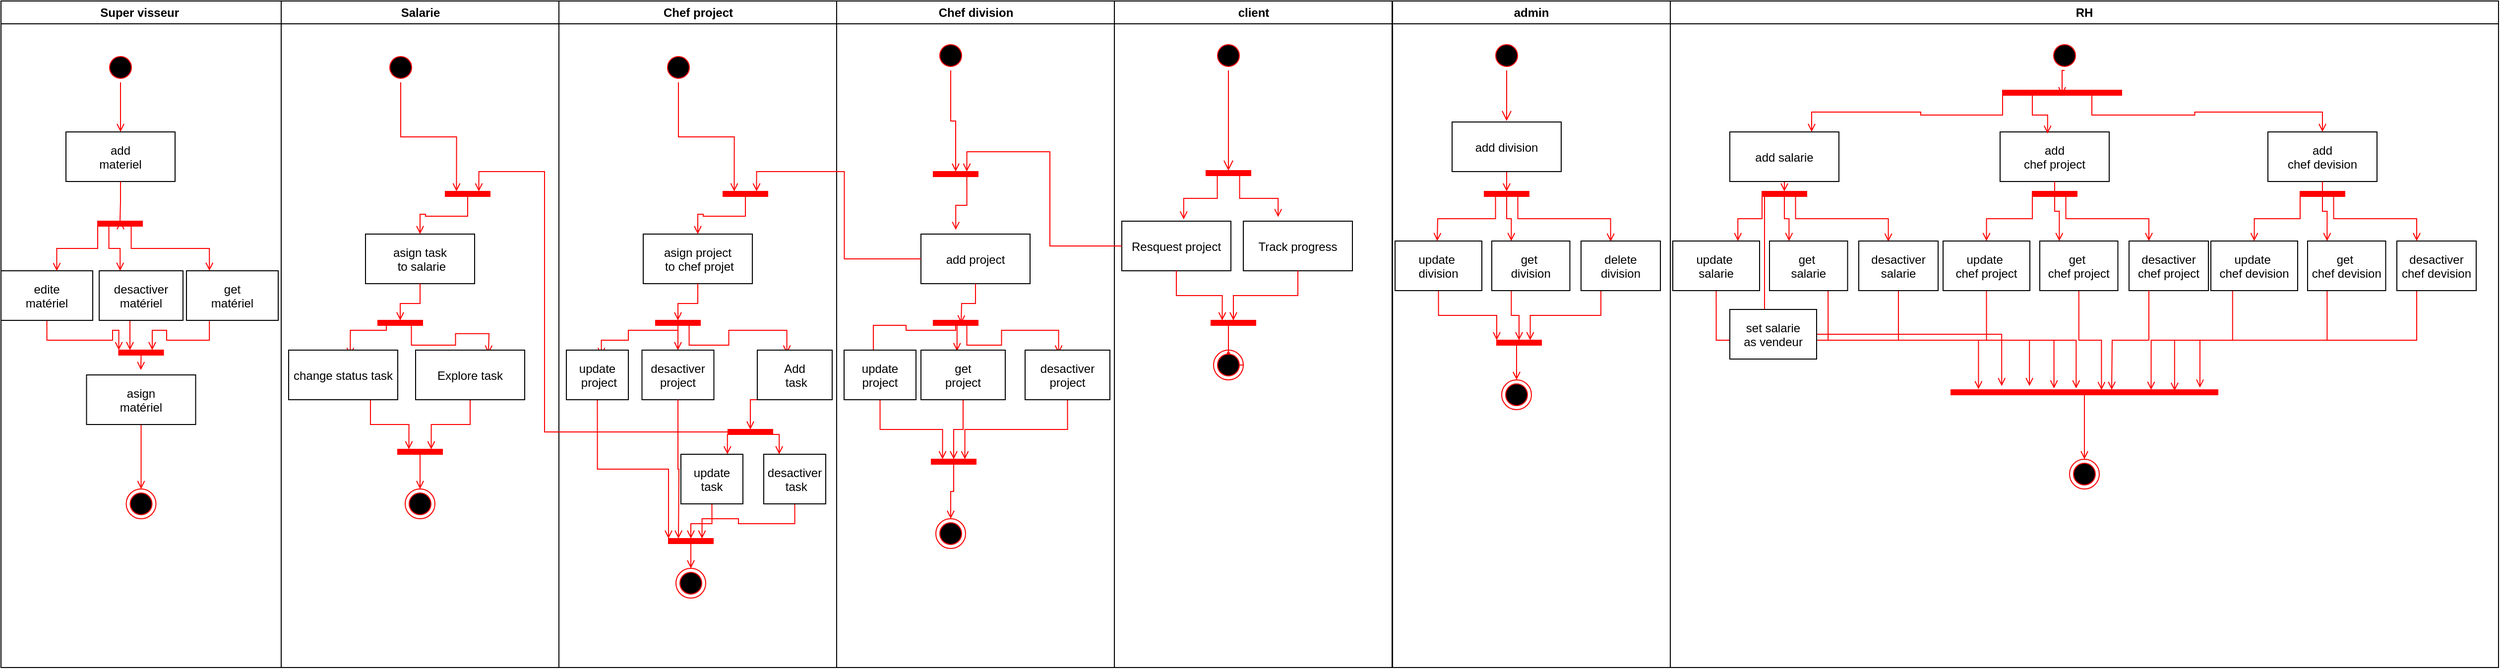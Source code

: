 <mxfile version="15.4.0" type="device"><diagram name="Page-1" id="e7e014a7-5840-1c2e-5031-d8a46d1fe8dd"><mxGraphModel dx="2193" dy="584" grid="1" gridSize="10" guides="1" tooltips="1" connect="1" arrows="1" fold="1" page="1" pageScale="1" pageWidth="1169" pageHeight="826" background="none" math="0" shadow="0"><root><mxCell id="0"/><mxCell id="1" parent="0"/><mxCell id="2" value="client" style="swimlane;whiteSpace=wrap;startSize=23;" parent="1" vertex="1"><mxGeometry x="164.5" y="128" width="280" height="672" as="geometry"/></mxCell><mxCell id="5" value="" style="ellipse;shape=startState;fillColor=#000000;strokeColor=#ff0000;" parent="2" vertex="1"><mxGeometry x="100" y="40" width="30" height="30" as="geometry"/></mxCell><mxCell id="6" value="" style="edgeStyle=elbowEdgeStyle;elbow=horizontal;verticalAlign=bottom;endArrow=open;endSize=8;strokeColor=#FF0000;endFill=1;rounded=0;entryX=0;entryY=0.5;entryDx=0;entryDy=0;" parent="2" source="5" target="mjlqWGEvRhtRMip-BNhV-41" edge="1"><mxGeometry x="100" y="40" as="geometry"><mxPoint x="115.5" y="110" as="targetPoint"/><Array as="points"><mxPoint x="115" y="112"/></Array></mxGeometry></mxCell><mxCell id="8" value="Resquest project" style="" parent="2" vertex="1"><mxGeometry x="7.5" y="222" width="110" height="50" as="geometry"/></mxCell><mxCell id="10" value="Track progress" style="" parent="2" vertex="1"><mxGeometry x="130" y="222" width="110" height="50" as="geometry"/></mxCell><mxCell id="mjlqWGEvRhtRMip-BNhV-44" style="edgeStyle=orthogonalEdgeStyle;rounded=0;orthogonalLoop=1;jettySize=auto;html=1;exitX=1;exitY=0.75;exitDx=0;exitDy=0;entryX=0.567;entryY=-0.036;entryDx=0;entryDy=0;entryPerimeter=0;strokeColor=#FF0000;endArrow=open;endFill=0;" parent="2" source="mjlqWGEvRhtRMip-BNhV-41" target="8" edge="1"><mxGeometry relative="1" as="geometry"/></mxCell><mxCell id="mjlqWGEvRhtRMip-BNhV-45" style="edgeStyle=orthogonalEdgeStyle;rounded=0;orthogonalLoop=1;jettySize=auto;html=1;exitX=1;exitY=0.25;exitDx=0;exitDy=0;entryX=0.319;entryY=-0.084;entryDx=0;entryDy=0;entryPerimeter=0;strokeColor=#FF0000;endArrow=open;endFill=0;" parent="2" source="mjlqWGEvRhtRMip-BNhV-41" target="10" edge="1"><mxGeometry relative="1" as="geometry"/></mxCell><mxCell id="mjlqWGEvRhtRMip-BNhV-41" value="" style="whiteSpace=wrap;strokeColor=#FF0000;fillColor=#FF0000;rotation=90;" parent="2" vertex="1"><mxGeometry x="112.5" y="151" width="5" height="45" as="geometry"/></mxCell><mxCell id="mjlqWGEvRhtRMip-BNhV-52" style="edgeStyle=orthogonalEdgeStyle;rounded=0;orthogonalLoop=1;jettySize=auto;html=1;exitX=1;exitY=0.5;exitDx=0;exitDy=0;entryX=0.5;entryY=0;entryDx=0;entryDy=0;strokeColor=#FF0000;endArrow=open;endFill=0;startArrow=none;" parent="2" source="mjlqWGEvRhtRMip-BNhV-54" edge="1"><mxGeometry relative="1" as="geometry"><mxPoint x="115" y="352" as="targetPoint"/></mxGeometry></mxCell><mxCell id="mjlqWGEvRhtRMip-BNhV-48" value="" style="whiteSpace=wrap;strokeColor=#FF0000;fillColor=#FF0000;rotation=90;" parent="2" vertex="1"><mxGeometry x="117.5" y="302" width="5" height="45" as="geometry"/></mxCell><mxCell id="mjlqWGEvRhtRMip-BNhV-46" style="edgeStyle=orthogonalEdgeStyle;rounded=0;orthogonalLoop=1;jettySize=auto;html=1;exitX=0.5;exitY=1;exitDx=0;exitDy=0;strokeColor=#FF0000;entryX=0;entryY=0.75;entryDx=0;entryDy=0;endArrow=open;endFill=0;" parent="2" source="8" target="mjlqWGEvRhtRMip-BNhV-48" edge="1"><mxGeometry relative="1" as="geometry"><mxPoint x="105.5" y="312" as="targetPoint"/></mxGeometry></mxCell><mxCell id="mjlqWGEvRhtRMip-BNhV-47" style="edgeStyle=orthogonalEdgeStyle;rounded=0;orthogonalLoop=1;jettySize=auto;html=1;exitX=0.5;exitY=1;exitDx=0;exitDy=0;strokeColor=#FF0000;entryX=0;entryY=0.5;entryDx=0;entryDy=0;endArrow=open;endFill=0;" parent="2" source="10" target="mjlqWGEvRhtRMip-BNhV-48" edge="1"><mxGeometry relative="1" as="geometry"><mxPoint x="125.5" y="312" as="targetPoint"/></mxGeometry></mxCell><mxCell id="mjlqWGEvRhtRMip-BNhV-54" value="" style="ellipse;shape=endState;fillColor=#000000;strokeColor=#ff0000" parent="2" vertex="1"><mxGeometry x="100" y="352" width="30" height="30" as="geometry"/></mxCell><mxCell id="mjlqWGEvRhtRMip-BNhV-191" value="" style="edgeStyle=orthogonalEdgeStyle;rounded=0;orthogonalLoop=1;jettySize=auto;html=1;exitX=1;exitY=0.5;exitDx=0;exitDy=0;entryX=0.5;entryY=0;entryDx=0;entryDy=0;strokeColor=#FF0000;endArrow=none;endFill=0;" parent="2" source="mjlqWGEvRhtRMip-BNhV-48" target="mjlqWGEvRhtRMip-BNhV-54" edge="1"><mxGeometry relative="1" as="geometry"><mxPoint x="284.5" y="455" as="sourcePoint"/><mxPoint x="279.5" y="480" as="targetPoint"/></mxGeometry></mxCell><mxCell id="mjlqWGEvRhtRMip-BNhV-56" value="Chef division" style="swimlane;whiteSpace=wrap;startSize=23;" parent="1" vertex="1"><mxGeometry x="-115.5" y="128" width="280" height="672" as="geometry"/></mxCell><mxCell id="mjlqWGEvRhtRMip-BNhV-99" style="edgeStyle=orthogonalEdgeStyle;rounded=0;orthogonalLoop=1;jettySize=auto;html=1;exitX=0.5;exitY=1;exitDx=0;exitDy=0;entryX=0;entryY=0.5;entryDx=0;entryDy=0;endArrow=open;endFill=0;strokeColor=#FF0000;" parent="mjlqWGEvRhtRMip-BNhV-56" source="mjlqWGEvRhtRMip-BNhV-57" target="mjlqWGEvRhtRMip-BNhV-65" edge="1"><mxGeometry relative="1" as="geometry"/></mxCell><mxCell id="mjlqWGEvRhtRMip-BNhV-57" value="" style="ellipse;shape=startState;fillColor=#000000;strokeColor=#ff0000;" parent="mjlqWGEvRhtRMip-BNhV-56" vertex="1"><mxGeometry x="100" y="40" width="30" height="30" as="geometry"/></mxCell><mxCell id="mjlqWGEvRhtRMip-BNhV-62" value="add project" style="" parent="mjlqWGEvRhtRMip-BNhV-56" vertex="1"><mxGeometry x="85" y="235" width="110" height="50" as="geometry"/></mxCell><mxCell id="mjlqWGEvRhtRMip-BNhV-64" style="edgeStyle=orthogonalEdgeStyle;rounded=0;orthogonalLoop=1;jettySize=auto;html=1;exitX=1;exitY=0.25;exitDx=0;exitDy=0;entryX=0.319;entryY=-0.084;entryDx=0;entryDy=0;entryPerimeter=0;strokeColor=#FF0000;endArrow=open;endFill=0;" parent="mjlqWGEvRhtRMip-BNhV-56" source="mjlqWGEvRhtRMip-BNhV-65" target="mjlqWGEvRhtRMip-BNhV-62" edge="1"><mxGeometry relative="1" as="geometry"/></mxCell><mxCell id="mjlqWGEvRhtRMip-BNhV-65" value="" style="whiteSpace=wrap;strokeColor=#FF0000;fillColor=#FF0000;rotation=90;" parent="mjlqWGEvRhtRMip-BNhV-56" vertex="1"><mxGeometry x="117.5" y="152" width="5" height="45" as="geometry"/></mxCell><mxCell id="mjlqWGEvRhtRMip-BNhV-66" style="edgeStyle=orthogonalEdgeStyle;rounded=0;orthogonalLoop=1;jettySize=auto;html=1;exitX=1;exitY=1;exitDx=0;exitDy=0;entryX=0.565;entryY=0.116;entryDx=0;entryDy=0;strokeColor=#FF0000;entryPerimeter=0;endArrow=open;endFill=0;" parent="mjlqWGEvRhtRMip-BNhV-56" source="mjlqWGEvRhtRMip-BNhV-67" target="mjlqWGEvRhtRMip-BNhV-77" edge="1"><mxGeometry relative="1" as="geometry"><mxPoint x="115" y="352" as="targetPoint"/><Array as="points"><mxPoint x="120" y="327"/><mxPoint x="120" y="332"/><mxPoint x="70" y="332"/><mxPoint x="70" y="327"/><mxPoint x="37" y="327"/></Array></mxGeometry></mxCell><mxCell id="mjlqWGEvRhtRMip-BNhV-82" style="edgeStyle=orthogonalEdgeStyle;rounded=0;orthogonalLoop=1;jettySize=auto;html=1;exitX=1;exitY=0.25;exitDx=0;exitDy=0;entryX=0.395;entryY=0.068;entryDx=0;entryDy=0;entryPerimeter=0;strokeColor=#FF0000;endArrow=open;endFill=0;" parent="mjlqWGEvRhtRMip-BNhV-56" source="mjlqWGEvRhtRMip-BNhV-67" target="mjlqWGEvRhtRMip-BNhV-78" edge="1"><mxGeometry relative="1" as="geometry"/></mxCell><mxCell id="mjlqWGEvRhtRMip-BNhV-123" style="edgeStyle=orthogonalEdgeStyle;rounded=0;orthogonalLoop=1;jettySize=auto;html=1;exitX=1;exitY=0;exitDx=0;exitDy=0;entryX=0.428;entryY=0.02;entryDx=0;entryDy=0;entryPerimeter=0;endArrow=open;endFill=0;strokeColor=#FF0000;" parent="mjlqWGEvRhtRMip-BNhV-56" source="mjlqWGEvRhtRMip-BNhV-67" target="mjlqWGEvRhtRMip-BNhV-121" edge="1"><mxGeometry relative="1" as="geometry"/></mxCell><mxCell id="mjlqWGEvRhtRMip-BNhV-67" value="" style="whiteSpace=wrap;strokeColor=#FF0000;fillColor=#FF0000;rotation=90;" parent="mjlqWGEvRhtRMip-BNhV-56" vertex="1"><mxGeometry x="117.5" y="302" width="5" height="45" as="geometry"/></mxCell><mxCell id="mjlqWGEvRhtRMip-BNhV-69" style="edgeStyle=orthogonalEdgeStyle;rounded=0;orthogonalLoop=1;jettySize=auto;html=1;exitX=0.5;exitY=1;exitDx=0;exitDy=0;strokeColor=#FF0000;endArrow=open;endFill=0;" parent="mjlqWGEvRhtRMip-BNhV-56" source="mjlqWGEvRhtRMip-BNhV-62" edge="1"><mxGeometry relative="1" as="geometry"><mxPoint x="125.5" y="325" as="targetPoint"/></mxGeometry></mxCell><mxCell id="mjlqWGEvRhtRMip-BNhV-71" value="" style="ellipse;shape=endState;fillColor=#000000;strokeColor=#ff0000" parent="mjlqWGEvRhtRMip-BNhV-56" vertex="1"><mxGeometry x="100" y="522" width="30" height="30" as="geometry"/></mxCell><mxCell id="mjlqWGEvRhtRMip-BNhV-200" style="edgeStyle=orthogonalEdgeStyle;rounded=0;orthogonalLoop=1;jettySize=auto;html=1;exitX=0.5;exitY=1;exitDx=0;exitDy=0;entryX=0;entryY=0.25;entryDx=0;entryDy=0;endArrow=open;endFill=0;strokeColor=#FF0000;" parent="mjlqWGEvRhtRMip-BNhV-56" source="mjlqWGEvRhtRMip-BNhV-78" target="mjlqWGEvRhtRMip-BNhV-197" edge="1"><mxGeometry relative="1" as="geometry"/></mxCell><mxCell id="mjlqWGEvRhtRMip-BNhV-78" value="desactiver&#10;project" style="" parent="mjlqWGEvRhtRMip-BNhV-56" vertex="1"><mxGeometry x="190" y="352" width="85.5" height="50" as="geometry"/></mxCell><mxCell id="mjlqWGEvRhtRMip-BNhV-198" style="edgeStyle=orthogonalEdgeStyle;rounded=0;orthogonalLoop=1;jettySize=auto;html=1;exitX=0.5;exitY=1;exitDx=0;exitDy=0;entryX=0;entryY=0.75;entryDx=0;entryDy=0;endArrow=open;endFill=0;strokeColor=#FF0000;" parent="mjlqWGEvRhtRMip-BNhV-56" source="mjlqWGEvRhtRMip-BNhV-77" target="mjlqWGEvRhtRMip-BNhV-197" edge="1"><mxGeometry relative="1" as="geometry"/></mxCell><mxCell id="mjlqWGEvRhtRMip-BNhV-77" value="update &#10;project" style="" parent="mjlqWGEvRhtRMip-BNhV-56" vertex="1"><mxGeometry x="7.5" y="352" width="72.5" height="50" as="geometry"/></mxCell><mxCell id="mjlqWGEvRhtRMip-BNhV-199" style="edgeStyle=orthogonalEdgeStyle;rounded=0;orthogonalLoop=1;jettySize=auto;html=1;exitX=0.5;exitY=1;exitDx=0;exitDy=0;entryX=0;entryY=0.5;entryDx=0;entryDy=0;endArrow=open;endFill=0;strokeColor=#FF0000;" parent="mjlqWGEvRhtRMip-BNhV-56" source="mjlqWGEvRhtRMip-BNhV-121" target="mjlqWGEvRhtRMip-BNhV-197" edge="1"><mxGeometry relative="1" as="geometry"/></mxCell><mxCell id="mjlqWGEvRhtRMip-BNhV-121" value="get &#10;project" style="" parent="mjlqWGEvRhtRMip-BNhV-56" vertex="1"><mxGeometry x="85" y="352" width="85" height="50" as="geometry"/></mxCell><mxCell id="mjlqWGEvRhtRMip-BNhV-201" style="edgeStyle=orthogonalEdgeStyle;rounded=0;orthogonalLoop=1;jettySize=auto;html=1;exitX=1;exitY=0.5;exitDx=0;exitDy=0;entryX=0.5;entryY=0;entryDx=0;entryDy=0;endArrow=open;endFill=0;strokeColor=#FF0000;" parent="mjlqWGEvRhtRMip-BNhV-56" source="mjlqWGEvRhtRMip-BNhV-197" target="mjlqWGEvRhtRMip-BNhV-71" edge="1"><mxGeometry relative="1" as="geometry"/></mxCell><mxCell id="mjlqWGEvRhtRMip-BNhV-197" value="" style="whiteSpace=wrap;strokeColor=#FF0000;fillColor=#FF0000;rotation=90;" parent="mjlqWGEvRhtRMip-BNhV-56" vertex="1"><mxGeometry x="115.5" y="442" width="5" height="45" as="geometry"/></mxCell><mxCell id="mjlqWGEvRhtRMip-BNhV-73" style="edgeStyle=orthogonalEdgeStyle;rounded=0;orthogonalLoop=1;jettySize=auto;html=1;exitX=0;exitY=0.5;exitDx=0;exitDy=0;entryX=0;entryY=0.25;entryDx=0;entryDy=0;strokeColor=#FF0000;endArrow=open;endFill=0;" parent="1" source="8" target="mjlqWGEvRhtRMip-BNhV-65" edge="1"><mxGeometry relative="1" as="geometry"/></mxCell><mxCell id="mjlqWGEvRhtRMip-BNhV-83" value="Chef project" style="swimlane;whiteSpace=wrap;startSize=23;" parent="1" vertex="1"><mxGeometry x="-395.5" y="128" width="280" height="672" as="geometry"/></mxCell><mxCell id="mjlqWGEvRhtRMip-BNhV-101" style="edgeStyle=orthogonalEdgeStyle;rounded=0;orthogonalLoop=1;jettySize=auto;html=1;exitX=0.5;exitY=1;exitDx=0;exitDy=0;entryX=0;entryY=0.75;entryDx=0;entryDy=0;endArrow=open;endFill=0;strokeColor=#FF0000;" parent="mjlqWGEvRhtRMip-BNhV-83" source="mjlqWGEvRhtRMip-BNhV-84" target="mjlqWGEvRhtRMip-BNhV-90" edge="1"><mxGeometry relative="1" as="geometry"/></mxCell><mxCell id="mjlqWGEvRhtRMip-BNhV-84" value="" style="ellipse;shape=startState;fillColor=#000000;strokeColor=#ff0000;" parent="mjlqWGEvRhtRMip-BNhV-83" vertex="1"><mxGeometry x="105.5" y="52" width="30" height="30" as="geometry"/></mxCell><mxCell id="mjlqWGEvRhtRMip-BNhV-88" value="asign project&#10; to chef projet" style="" parent="mjlqWGEvRhtRMip-BNhV-83" vertex="1"><mxGeometry x="85" y="235" width="110" height="50" as="geometry"/></mxCell><mxCell id="mjlqWGEvRhtRMip-BNhV-102" style="edgeStyle=orthogonalEdgeStyle;rounded=0;orthogonalLoop=1;jettySize=auto;html=1;exitX=1;exitY=0.5;exitDx=0;exitDy=0;endArrow=open;endFill=0;strokeColor=#FF0000;" parent="mjlqWGEvRhtRMip-BNhV-83" source="mjlqWGEvRhtRMip-BNhV-90" target="mjlqWGEvRhtRMip-BNhV-88" edge="1"><mxGeometry relative="1" as="geometry"/></mxCell><mxCell id="mjlqWGEvRhtRMip-BNhV-90" value="" style="whiteSpace=wrap;strokeColor=#FF0000;fillColor=#FF0000;rotation=90;" parent="mjlqWGEvRhtRMip-BNhV-83" vertex="1"><mxGeometry x="185.5" y="172" width="5" height="45" as="geometry"/></mxCell><mxCell id="mjlqWGEvRhtRMip-BNhV-91" style="edgeStyle=orthogonalEdgeStyle;rounded=0;orthogonalLoop=1;jettySize=auto;html=1;exitX=1;exitY=0.75;exitDx=0;exitDy=0;entryX=0.565;entryY=0.116;entryDx=0;entryDy=0;strokeColor=#FF0000;entryPerimeter=0;endArrow=open;endFill=0;" parent="mjlqWGEvRhtRMip-BNhV-83" source="mjlqWGEvRhtRMip-BNhV-93" target="mjlqWGEvRhtRMip-BNhV-97" edge="1"><mxGeometry relative="1" as="geometry"><mxPoint x="115" y="352" as="targetPoint"/><Array as="points"><mxPoint x="120" y="327"/><mxPoint x="120" y="332"/><mxPoint x="70" y="332"/><mxPoint x="70" y="342"/><mxPoint x="43" y="342"/></Array></mxGeometry></mxCell><mxCell id="mjlqWGEvRhtRMip-BNhV-92" style="edgeStyle=orthogonalEdgeStyle;rounded=0;orthogonalLoop=1;jettySize=auto;html=1;exitX=1;exitY=0.25;exitDx=0;exitDy=0;entryX=0.395;entryY=0.068;entryDx=0;entryDy=0;entryPerimeter=0;strokeColor=#FF0000;endArrow=open;endFill=0;" parent="mjlqWGEvRhtRMip-BNhV-83" source="mjlqWGEvRhtRMip-BNhV-93" target="mjlqWGEvRhtRMip-BNhV-96" edge="1"><mxGeometry relative="1" as="geometry"/></mxCell><mxCell id="mjlqWGEvRhtRMip-BNhV-126" style="edgeStyle=orthogonalEdgeStyle;rounded=0;orthogonalLoop=1;jettySize=auto;html=1;exitX=1;exitY=0.25;exitDx=0;exitDy=0;entryX=0.5;entryY=0;entryDx=0;entryDy=0;endArrow=open;endFill=0;strokeColor=#FF0000;" parent="mjlqWGEvRhtRMip-BNhV-83" source="mjlqWGEvRhtRMip-BNhV-93" target="mjlqWGEvRhtRMip-BNhV-120" edge="1"><mxGeometry relative="1" as="geometry"/></mxCell><mxCell id="mjlqWGEvRhtRMip-BNhV-93" value="" style="whiteSpace=wrap;strokeColor=#FF0000;fillColor=#FF0000;rotation=90;" parent="mjlqWGEvRhtRMip-BNhV-83" vertex="1"><mxGeometry x="117.5" y="302" width="5" height="45" as="geometry"/></mxCell><mxCell id="mjlqWGEvRhtRMip-BNhV-94" style="edgeStyle=orthogonalEdgeStyle;rounded=0;orthogonalLoop=1;jettySize=auto;html=1;exitX=0.5;exitY=1;exitDx=0;exitDy=0;strokeColor=#FF0000;entryX=0;entryY=0.5;entryDx=0;entryDy=0;endArrow=open;endFill=0;" parent="mjlqWGEvRhtRMip-BNhV-83" source="mjlqWGEvRhtRMip-BNhV-88" target="mjlqWGEvRhtRMip-BNhV-93" edge="1"><mxGeometry relative="1" as="geometry"><mxPoint x="125.5" y="312" as="targetPoint"/></mxGeometry></mxCell><mxCell id="mjlqWGEvRhtRMip-BNhV-128" style="edgeStyle=orthogonalEdgeStyle;rounded=0;orthogonalLoop=1;jettySize=auto;html=1;exitX=0.25;exitY=1;exitDx=0;exitDy=0;entryX=0;entryY=0.5;entryDx=0;entryDy=0;endArrow=open;endFill=0;strokeColor=#FF0000;" parent="mjlqWGEvRhtRMip-BNhV-83" source="mjlqWGEvRhtRMip-BNhV-96" target="mjlqWGEvRhtRMip-BNhV-127" edge="1"><mxGeometry relative="1" as="geometry"/></mxCell><mxCell id="mjlqWGEvRhtRMip-BNhV-96" value="Add&#10; task" style="" parent="mjlqWGEvRhtRMip-BNhV-83" vertex="1"><mxGeometry x="200" y="352" width="75.5" height="50" as="geometry"/></mxCell><mxCell id="mjlqWGEvRhtRMip-BNhV-203" style="edgeStyle=orthogonalEdgeStyle;rounded=0;orthogonalLoop=1;jettySize=auto;html=1;exitX=0.5;exitY=1;exitDx=0;exitDy=0;entryX=0;entryY=1;entryDx=0;entryDy=0;endArrow=open;endFill=0;strokeColor=#FF0000;" parent="mjlqWGEvRhtRMip-BNhV-83" source="mjlqWGEvRhtRMip-BNhV-97" target="mjlqWGEvRhtRMip-BNhV-202" edge="1"><mxGeometry relative="1" as="geometry"/></mxCell><mxCell id="mjlqWGEvRhtRMip-BNhV-97" value="update&#10; project" style="" parent="mjlqWGEvRhtRMip-BNhV-83" vertex="1"><mxGeometry x="7.5" y="352" width="62.5" height="50" as="geometry"/></mxCell><mxCell id="mjlqWGEvRhtRMip-BNhV-120" value="desactiver &#10;project" style="" parent="mjlqWGEvRhtRMip-BNhV-83" vertex="1"><mxGeometry x="83.75" y="352" width="72.5" height="50" as="geometry"/></mxCell><mxCell id="mjlqWGEvRhtRMip-BNhV-132" style="edgeStyle=orthogonalEdgeStyle;rounded=0;orthogonalLoop=1;jettySize=auto;html=1;exitX=1;exitY=0.75;exitDx=0;exitDy=0;entryX=0.75;entryY=0;entryDx=0;entryDy=0;endArrow=open;endFill=0;strokeColor=#FF0000;" parent="mjlqWGEvRhtRMip-BNhV-83" source="mjlqWGEvRhtRMip-BNhV-127" target="mjlqWGEvRhtRMip-BNhV-129" edge="1"><mxGeometry relative="1" as="geometry"/></mxCell><mxCell id="mjlqWGEvRhtRMip-BNhV-133" style="edgeStyle=orthogonalEdgeStyle;rounded=0;orthogonalLoop=1;jettySize=auto;html=1;exitX=1;exitY=0.25;exitDx=0;exitDy=0;entryX=0.25;entryY=0;entryDx=0;entryDy=0;endArrow=open;endFill=0;strokeColor=#FF0000;" parent="mjlqWGEvRhtRMip-BNhV-83" source="mjlqWGEvRhtRMip-BNhV-127" target="mjlqWGEvRhtRMip-BNhV-130" edge="1"><mxGeometry relative="1" as="geometry"/></mxCell><mxCell id="mjlqWGEvRhtRMip-BNhV-127" value="" style="whiteSpace=wrap;strokeColor=#FF0000;fillColor=#FF0000;rotation=90;" parent="mjlqWGEvRhtRMip-BNhV-83" vertex="1"><mxGeometry x="190.5" y="412" width="5" height="45" as="geometry"/></mxCell><mxCell id="mjlqWGEvRhtRMip-BNhV-205" style="edgeStyle=orthogonalEdgeStyle;rounded=0;orthogonalLoop=1;jettySize=auto;html=1;exitX=0.5;exitY=1;exitDx=0;exitDy=0;entryX=0;entryY=0.5;entryDx=0;entryDy=0;endArrow=open;endFill=0;strokeColor=#FF0000;" parent="mjlqWGEvRhtRMip-BNhV-83" source="mjlqWGEvRhtRMip-BNhV-129" target="mjlqWGEvRhtRMip-BNhV-202" edge="1"><mxGeometry relative="1" as="geometry"/></mxCell><mxCell id="mjlqWGEvRhtRMip-BNhV-129" value="update&#10;task" style="" parent="mjlqWGEvRhtRMip-BNhV-83" vertex="1"><mxGeometry x="123" y="457" width="62.5" height="50" as="geometry"/></mxCell><mxCell id="mjlqWGEvRhtRMip-BNhV-206" style="edgeStyle=orthogonalEdgeStyle;rounded=0;orthogonalLoop=1;jettySize=auto;html=1;exitX=0.5;exitY=1;exitDx=0;exitDy=0;entryX=0;entryY=0.25;entryDx=0;entryDy=0;endArrow=open;endFill=0;strokeColor=#FF0000;" parent="mjlqWGEvRhtRMip-BNhV-83" source="mjlqWGEvRhtRMip-BNhV-130" target="mjlqWGEvRhtRMip-BNhV-202" edge="1"><mxGeometry relative="1" as="geometry"/></mxCell><mxCell id="mjlqWGEvRhtRMip-BNhV-130" value="desactiver&#10; task" style="" parent="mjlqWGEvRhtRMip-BNhV-83" vertex="1"><mxGeometry x="206.5" y="457" width="62.5" height="50" as="geometry"/></mxCell><mxCell id="mjlqWGEvRhtRMip-BNhV-208" style="edgeStyle=orthogonalEdgeStyle;rounded=0;orthogonalLoop=1;jettySize=auto;html=1;exitX=1;exitY=0.5;exitDx=0;exitDy=0;entryX=0.5;entryY=0;entryDx=0;entryDy=0;endArrow=open;endFill=0;strokeColor=#FF0000;" parent="mjlqWGEvRhtRMip-BNhV-83" source="mjlqWGEvRhtRMip-BNhV-202" target="mjlqWGEvRhtRMip-BNhV-207" edge="1"><mxGeometry relative="1" as="geometry"/></mxCell><mxCell id="mjlqWGEvRhtRMip-BNhV-202" value="" style="whiteSpace=wrap;strokeColor=#FF0000;fillColor=#FF0000;rotation=90;" parent="mjlqWGEvRhtRMip-BNhV-83" vertex="1"><mxGeometry x="130.5" y="522" width="5" height="45" as="geometry"/></mxCell><mxCell id="mjlqWGEvRhtRMip-BNhV-207" value="" style="ellipse;shape=endState;fillColor=#000000;strokeColor=#ff0000" parent="mjlqWGEvRhtRMip-BNhV-83" vertex="1"><mxGeometry x="118" y="572" width="30" height="30" as="geometry"/></mxCell><mxCell id="mjlqWGEvRhtRMip-BNhV-100" style="edgeStyle=orthogonalEdgeStyle;rounded=0;orthogonalLoop=1;jettySize=auto;html=1;exitX=0;exitY=0.5;exitDx=0;exitDy=0;entryX=0;entryY=0.25;entryDx=0;entryDy=0;endArrow=open;endFill=0;strokeColor=#FF0000;" parent="1" source="mjlqWGEvRhtRMip-BNhV-62" target="mjlqWGEvRhtRMip-BNhV-90" edge="1"><mxGeometry relative="1" as="geometry"/></mxCell><mxCell id="mjlqWGEvRhtRMip-BNhV-103" value="Salarie" style="swimlane;whiteSpace=wrap;startSize=23;" parent="1" vertex="1"><mxGeometry x="-675.5" y="128" width="280" height="672" as="geometry"/></mxCell><mxCell id="mjlqWGEvRhtRMip-BNhV-104" style="edgeStyle=orthogonalEdgeStyle;rounded=0;orthogonalLoop=1;jettySize=auto;html=1;exitX=0.5;exitY=1;exitDx=0;exitDy=0;entryX=0;entryY=0.75;entryDx=0;entryDy=0;endArrow=open;endFill=0;strokeColor=#FF0000;" parent="mjlqWGEvRhtRMip-BNhV-103" source="mjlqWGEvRhtRMip-BNhV-105" target="mjlqWGEvRhtRMip-BNhV-108" edge="1"><mxGeometry relative="1" as="geometry"/></mxCell><mxCell id="mjlqWGEvRhtRMip-BNhV-105" value="" style="ellipse;shape=startState;fillColor=#000000;strokeColor=#ff0000;" parent="mjlqWGEvRhtRMip-BNhV-103" vertex="1"><mxGeometry x="105.5" y="52" width="30" height="30" as="geometry"/></mxCell><mxCell id="mjlqWGEvRhtRMip-BNhV-106" value="asign task&#10; to salarie" style="" parent="mjlqWGEvRhtRMip-BNhV-103" vertex="1"><mxGeometry x="85" y="235" width="110" height="50" as="geometry"/></mxCell><mxCell id="mjlqWGEvRhtRMip-BNhV-107" style="edgeStyle=orthogonalEdgeStyle;rounded=0;orthogonalLoop=1;jettySize=auto;html=1;exitX=1;exitY=0.5;exitDx=0;exitDy=0;endArrow=open;endFill=0;strokeColor=#FF0000;" parent="mjlqWGEvRhtRMip-BNhV-103" source="mjlqWGEvRhtRMip-BNhV-108" target="mjlqWGEvRhtRMip-BNhV-106" edge="1"><mxGeometry relative="1" as="geometry"/></mxCell><mxCell id="mjlqWGEvRhtRMip-BNhV-108" value="" style="whiteSpace=wrap;strokeColor=#FF0000;fillColor=#FF0000;rotation=90;" parent="mjlqWGEvRhtRMip-BNhV-103" vertex="1"><mxGeometry x="185.5" y="172" width="5" height="45" as="geometry"/></mxCell><mxCell id="mjlqWGEvRhtRMip-BNhV-109" style="edgeStyle=orthogonalEdgeStyle;rounded=0;orthogonalLoop=1;jettySize=auto;html=1;exitX=1;exitY=0.5;exitDx=0;exitDy=0;entryX=0.565;entryY=0.116;entryDx=0;entryDy=0;strokeColor=#FF0000;entryPerimeter=0;endArrow=open;endFill=0;" parent="mjlqWGEvRhtRMip-BNhV-103" source="mjlqWGEvRhtRMip-BNhV-111" target="mjlqWGEvRhtRMip-BNhV-115" edge="1"><mxGeometry relative="1" as="geometry"><mxPoint x="115" y="352" as="targetPoint"/><Array as="points"><mxPoint x="106" y="327"/><mxPoint x="106" y="332"/><mxPoint x="70" y="332"/></Array></mxGeometry></mxCell><mxCell id="mjlqWGEvRhtRMip-BNhV-110" style="edgeStyle=orthogonalEdgeStyle;rounded=0;orthogonalLoop=1;jettySize=auto;html=1;exitX=1;exitY=0.25;exitDx=0;exitDy=0;entryX=0.395;entryY=0.068;entryDx=0;entryDy=0;entryPerimeter=0;strokeColor=#FF0000;endArrow=open;endFill=0;" parent="mjlqWGEvRhtRMip-BNhV-103" source="mjlqWGEvRhtRMip-BNhV-111" edge="1"><mxGeometry relative="1" as="geometry"><mxPoint x="208.95" y="355.4" as="targetPoint"/></mxGeometry></mxCell><mxCell id="mjlqWGEvRhtRMip-BNhV-111" value="" style="whiteSpace=wrap;strokeColor=#FF0000;fillColor=#FF0000;rotation=90;" parent="mjlqWGEvRhtRMip-BNhV-103" vertex="1"><mxGeometry x="117.5" y="302" width="5" height="45" as="geometry"/></mxCell><mxCell id="mjlqWGEvRhtRMip-BNhV-112" style="edgeStyle=orthogonalEdgeStyle;rounded=0;orthogonalLoop=1;jettySize=auto;html=1;exitX=0.5;exitY=1;exitDx=0;exitDy=0;strokeColor=#FF0000;entryX=0;entryY=0.5;entryDx=0;entryDy=0;endArrow=open;endFill=0;" parent="mjlqWGEvRhtRMip-BNhV-103" source="mjlqWGEvRhtRMip-BNhV-106" target="mjlqWGEvRhtRMip-BNhV-111" edge="1"><mxGeometry relative="1" as="geometry"><mxPoint x="125.5" y="312" as="targetPoint"/></mxGeometry></mxCell><mxCell id="mjlqWGEvRhtRMip-BNhV-187" style="edgeStyle=orthogonalEdgeStyle;rounded=0;orthogonalLoop=1;jettySize=auto;html=1;exitX=0.75;exitY=1;exitDx=0;exitDy=0;entryX=0;entryY=0.75;entryDx=0;entryDy=0;endArrow=open;endFill=0;strokeColor=#FF0000;" parent="mjlqWGEvRhtRMip-BNhV-103" source="mjlqWGEvRhtRMip-BNhV-115" target="mjlqWGEvRhtRMip-BNhV-186" edge="1"><mxGeometry relative="1" as="geometry"/></mxCell><mxCell id="mjlqWGEvRhtRMip-BNhV-115" value="change status task" style="" parent="mjlqWGEvRhtRMip-BNhV-103" vertex="1"><mxGeometry x="7.5" y="352" width="110" height="50" as="geometry"/></mxCell><mxCell id="mjlqWGEvRhtRMip-BNhV-188" style="edgeStyle=orthogonalEdgeStyle;rounded=0;orthogonalLoop=1;jettySize=auto;html=1;exitX=0.5;exitY=1;exitDx=0;exitDy=0;entryX=0;entryY=0.25;entryDx=0;entryDy=0;endArrow=open;endFill=0;strokeColor=#FF0000;" parent="mjlqWGEvRhtRMip-BNhV-103" source="mjlqWGEvRhtRMip-BNhV-135" target="mjlqWGEvRhtRMip-BNhV-186" edge="1"><mxGeometry relative="1" as="geometry"/></mxCell><mxCell id="mjlqWGEvRhtRMip-BNhV-135" value="Explore task" style="" parent="mjlqWGEvRhtRMip-BNhV-103" vertex="1"><mxGeometry x="135.5" y="352" width="110" height="50" as="geometry"/></mxCell><mxCell id="mjlqWGEvRhtRMip-BNhV-185" value="" style="ellipse;shape=endState;fillColor=#000000;strokeColor=#ff0000" parent="mjlqWGEvRhtRMip-BNhV-103" vertex="1"><mxGeometry x="125" y="492" width="30" height="30" as="geometry"/></mxCell><mxCell id="mjlqWGEvRhtRMip-BNhV-189" style="edgeStyle=orthogonalEdgeStyle;rounded=0;orthogonalLoop=1;jettySize=auto;html=1;exitX=1;exitY=0.5;exitDx=0;exitDy=0;entryX=0.5;entryY=0;entryDx=0;entryDy=0;endArrow=open;endFill=0;strokeColor=#FF0000;" parent="mjlqWGEvRhtRMip-BNhV-103" source="mjlqWGEvRhtRMip-BNhV-186" target="mjlqWGEvRhtRMip-BNhV-185" edge="1"><mxGeometry relative="1" as="geometry"/></mxCell><mxCell id="mjlqWGEvRhtRMip-BNhV-186" value="" style="whiteSpace=wrap;strokeColor=#FF0000;fillColor=#FF0000;rotation=90;" parent="mjlqWGEvRhtRMip-BNhV-103" vertex="1"><mxGeometry x="137.5" y="432" width="5" height="45" as="geometry"/></mxCell><mxCell id="mjlqWGEvRhtRMip-BNhV-134" style="edgeStyle=orthogonalEdgeStyle;rounded=0;orthogonalLoop=1;jettySize=auto;html=1;endArrow=open;endFill=0;strokeColor=#FF0000;entryX=0;entryY=0.25;entryDx=0;entryDy=0;" parent="1" source="mjlqWGEvRhtRMip-BNhV-127" target="mjlqWGEvRhtRMip-BNhV-108" edge="1"><mxGeometry relative="1" as="geometry"><mxPoint x="-430" y="570" as="targetPoint"/><Array as="points"><mxPoint x="-410" y="563"/><mxPoint x="-410" y="300"/><mxPoint x="-476" y="300"/></Array></mxGeometry></mxCell><mxCell id="mjlqWGEvRhtRMip-BNhV-136" value="admin" style="swimlane;whiteSpace=wrap;startSize=23;" parent="1" vertex="1"><mxGeometry x="445" y="128" width="280" height="672" as="geometry"/></mxCell><mxCell id="mjlqWGEvRhtRMip-BNhV-137" value="" style="ellipse;shape=startState;fillColor=#000000;strokeColor=#ff0000;" parent="mjlqWGEvRhtRMip-BNhV-136" vertex="1"><mxGeometry x="100" y="40" width="30" height="30" as="geometry"/></mxCell><mxCell id="mjlqWGEvRhtRMip-BNhV-138" value="" style="edgeStyle=elbowEdgeStyle;elbow=horizontal;verticalAlign=bottom;endArrow=open;endSize=8;strokeColor=#FF0000;endFill=1;rounded=0;" parent="mjlqWGEvRhtRMip-BNhV-136" source="mjlqWGEvRhtRMip-BNhV-137" edge="1"><mxGeometry x="100" y="40" as="geometry"><mxPoint x="115" y="121" as="targetPoint"/></mxGeometry></mxCell><mxCell id="mjlqWGEvRhtRMip-BNhV-149" style="edgeStyle=orthogonalEdgeStyle;rounded=0;orthogonalLoop=1;jettySize=auto;html=1;exitX=0.5;exitY=1;exitDx=0;exitDy=0;entryX=0;entryY=0.5;entryDx=0;entryDy=0;endArrow=open;endFill=0;strokeColor=#FF0000;" parent="mjlqWGEvRhtRMip-BNhV-136" source="mjlqWGEvRhtRMip-BNhV-139" target="mjlqWGEvRhtRMip-BNhV-145" edge="1"><mxGeometry relative="1" as="geometry"/></mxCell><mxCell id="mjlqWGEvRhtRMip-BNhV-139" value="add division" style="" parent="mjlqWGEvRhtRMip-BNhV-136" vertex="1"><mxGeometry x="60" y="122" width="110" height="50" as="geometry"/></mxCell><mxCell id="mjlqWGEvRhtRMip-BNhV-155" style="edgeStyle=orthogonalEdgeStyle;rounded=0;orthogonalLoop=1;jettySize=auto;html=1;exitX=1;exitY=0.5;exitDx=0;exitDy=0;entryX=0.25;entryY=0;entryDx=0;entryDy=0;endArrow=open;endFill=0;strokeColor=#FF0000;" parent="mjlqWGEvRhtRMip-BNhV-136" source="mjlqWGEvRhtRMip-BNhV-145" target="mjlqWGEvRhtRMip-BNhV-153" edge="1"><mxGeometry relative="1" as="geometry"/></mxCell><mxCell id="mjlqWGEvRhtRMip-BNhV-156" style="edgeStyle=orthogonalEdgeStyle;rounded=0;orthogonalLoop=1;jettySize=auto;html=1;exitX=1;exitY=0.25;exitDx=0;exitDy=0;entryX=0.373;entryY=0.012;entryDx=0;entryDy=0;entryPerimeter=0;endArrow=open;endFill=0;strokeColor=#FF0000;" parent="mjlqWGEvRhtRMip-BNhV-136" source="mjlqWGEvRhtRMip-BNhV-145" target="mjlqWGEvRhtRMip-BNhV-154" edge="1"><mxGeometry relative="1" as="geometry"/></mxCell><mxCell id="mjlqWGEvRhtRMip-BNhV-145" value="" style="whiteSpace=wrap;strokeColor=#FF0000;fillColor=#FF0000;rotation=90;" parent="mjlqWGEvRhtRMip-BNhV-136" vertex="1"><mxGeometry x="112.5" y="172" width="5" height="45" as="geometry"/></mxCell><mxCell id="mjlqWGEvRhtRMip-BNhV-148" value="" style="ellipse;shape=endState;fillColor=#000000;strokeColor=#ff0000" parent="mjlqWGEvRhtRMip-BNhV-136" vertex="1"><mxGeometry x="110" y="382" width="30" height="30" as="geometry"/></mxCell><mxCell id="mjlqWGEvRhtRMip-BNhV-193" style="edgeStyle=orthogonalEdgeStyle;rounded=0;orthogonalLoop=1;jettySize=auto;html=1;exitX=0.5;exitY=1;exitDx=0;exitDy=0;entryX=0;entryY=1;entryDx=0;entryDy=0;endArrow=open;endFill=0;strokeColor=#FF0000;" parent="mjlqWGEvRhtRMip-BNhV-136" source="mjlqWGEvRhtRMip-BNhV-152" target="mjlqWGEvRhtRMip-BNhV-192" edge="1"><mxGeometry relative="1" as="geometry"/></mxCell><mxCell id="mjlqWGEvRhtRMip-BNhV-152" value="update &#10;division" style="" parent="mjlqWGEvRhtRMip-BNhV-136" vertex="1"><mxGeometry x="2.5" y="242" width="87.5" height="50" as="geometry"/></mxCell><mxCell id="mjlqWGEvRhtRMip-BNhV-194" style="edgeStyle=orthogonalEdgeStyle;rounded=0;orthogonalLoop=1;jettySize=auto;html=1;exitX=0.25;exitY=1;exitDx=0;exitDy=0;entryX=0;entryY=0.5;entryDx=0;entryDy=0;endArrow=open;endFill=0;strokeColor=#FF0000;" parent="mjlqWGEvRhtRMip-BNhV-136" source="mjlqWGEvRhtRMip-BNhV-153" target="mjlqWGEvRhtRMip-BNhV-192" edge="1"><mxGeometry relative="1" as="geometry"/></mxCell><mxCell id="mjlqWGEvRhtRMip-BNhV-153" value="get &#10;division" style="" parent="mjlqWGEvRhtRMip-BNhV-136" vertex="1"><mxGeometry x="100" y="242" width="78.75" height="50" as="geometry"/></mxCell><mxCell id="mjlqWGEvRhtRMip-BNhV-195" style="edgeStyle=orthogonalEdgeStyle;rounded=0;orthogonalLoop=1;jettySize=auto;html=1;exitX=0.25;exitY=1;exitDx=0;exitDy=0;entryX=0;entryY=0.25;entryDx=0;entryDy=0;endArrow=open;endFill=0;strokeColor=#FF0000;" parent="mjlqWGEvRhtRMip-BNhV-136" source="mjlqWGEvRhtRMip-BNhV-154" target="mjlqWGEvRhtRMip-BNhV-192" edge="1"><mxGeometry relative="1" as="geometry"/></mxCell><mxCell id="mjlqWGEvRhtRMip-BNhV-154" value="delete&#10;division" style="" parent="mjlqWGEvRhtRMip-BNhV-136" vertex="1"><mxGeometry x="190" y="242" width="80" height="50" as="geometry"/></mxCell><mxCell id="mjlqWGEvRhtRMip-BNhV-196" style="edgeStyle=orthogonalEdgeStyle;rounded=0;orthogonalLoop=1;jettySize=auto;html=1;exitX=1;exitY=0.5;exitDx=0;exitDy=0;entryX=0.5;entryY=0;entryDx=0;entryDy=0;endArrow=open;endFill=0;strokeColor=#FF0000;" parent="mjlqWGEvRhtRMip-BNhV-136" source="mjlqWGEvRhtRMip-BNhV-192" target="mjlqWGEvRhtRMip-BNhV-148" edge="1"><mxGeometry relative="1" as="geometry"/></mxCell><mxCell id="mjlqWGEvRhtRMip-BNhV-192" value="" style="whiteSpace=wrap;strokeColor=#FF0000;fillColor=#FF0000;rotation=90;" parent="mjlqWGEvRhtRMip-BNhV-136" vertex="1"><mxGeometry x="125" y="322" width="5" height="45" as="geometry"/></mxCell><mxCell id="mjlqWGEvRhtRMip-BNhV-150" style="edgeStyle=orthogonalEdgeStyle;rounded=0;orthogonalLoop=1;jettySize=auto;html=1;exitX=1;exitY=0.75;exitDx=0;exitDy=0;endArrow=open;endFill=0;strokeColor=#FF0000;" parent="1" source="mjlqWGEvRhtRMip-BNhV-145" edge="1"><mxGeometry relative="1" as="geometry"><mxPoint x="490" y="370" as="targetPoint"/></mxGeometry></mxCell><mxCell id="mjlqWGEvRhtRMip-BNhV-157" value="Super visseur " style="swimlane;whiteSpace=wrap;startSize=23;" parent="1" vertex="1"><mxGeometry x="-958" y="128" width="282.5" height="672" as="geometry"/></mxCell><mxCell id="mjlqWGEvRhtRMip-BNhV-169" style="edgeStyle=orthogonalEdgeStyle;rounded=0;orthogonalLoop=1;jettySize=auto;html=1;exitX=0.5;exitY=1;exitDx=0;exitDy=0;entryX=0.5;entryY=0;entryDx=0;entryDy=0;endArrow=open;endFill=0;strokeColor=#FF0000;" parent="mjlqWGEvRhtRMip-BNhV-157" source="mjlqWGEvRhtRMip-BNhV-159" target="mjlqWGEvRhtRMip-BNhV-160" edge="1"><mxGeometry relative="1" as="geometry"/></mxCell><mxCell id="mjlqWGEvRhtRMip-BNhV-159" value="" style="ellipse;shape=startState;fillColor=#000000;strokeColor=#ff0000;" parent="mjlqWGEvRhtRMip-BNhV-157" vertex="1"><mxGeometry x="105.5" y="52" width="30" height="30" as="geometry"/></mxCell><mxCell id="mjlqWGEvRhtRMip-BNhV-160" value="add&#10;materiel" style="" parent="mjlqWGEvRhtRMip-BNhV-157" vertex="1"><mxGeometry x="65.5" y="132" width="110" height="50" as="geometry"/></mxCell><mxCell id="mjlqWGEvRhtRMip-BNhV-166" style="edgeStyle=orthogonalEdgeStyle;rounded=0;orthogonalLoop=1;jettySize=auto;html=1;exitX=0.5;exitY=1;exitDx=0;exitDy=0;strokeColor=#FF0000;endArrow=open;endFill=0;startArrow=none;" parent="mjlqWGEvRhtRMip-BNhV-157" source="mjlqWGEvRhtRMip-BNhV-165" edge="1"><mxGeometry relative="1" as="geometry"><mxPoint x="120.5" y="222" as="targetPoint"/></mxGeometry></mxCell><mxCell id="mjlqWGEvRhtRMip-BNhV-178" style="edgeStyle=orthogonalEdgeStyle;rounded=0;orthogonalLoop=1;jettySize=auto;html=1;exitX=0.5;exitY=1;exitDx=0;exitDy=0;entryX=0;entryY=1;entryDx=0;entryDy=0;endArrow=open;endFill=0;strokeColor=#FF0000;" parent="mjlqWGEvRhtRMip-BNhV-157" source="mjlqWGEvRhtRMip-BNhV-167" target="mjlqWGEvRhtRMip-BNhV-177" edge="1"><mxGeometry relative="1" as="geometry"/></mxCell><mxCell id="mjlqWGEvRhtRMip-BNhV-167" value="edite &#10;matériel" style="" parent="mjlqWGEvRhtRMip-BNhV-157" vertex="1"><mxGeometry y="272" width="92.5" height="50" as="geometry"/></mxCell><mxCell id="mjlqWGEvRhtRMip-BNhV-179" style="edgeStyle=orthogonalEdgeStyle;rounded=0;orthogonalLoop=1;jettySize=auto;html=1;exitX=0.5;exitY=1;exitDx=0;exitDy=0;entryX=0;entryY=0.75;entryDx=0;entryDy=0;endArrow=open;endFill=0;strokeColor=#FF0000;" parent="mjlqWGEvRhtRMip-BNhV-157" source="mjlqWGEvRhtRMip-BNhV-168" target="mjlqWGEvRhtRMip-BNhV-177" edge="1"><mxGeometry relative="1" as="geometry"/></mxCell><mxCell id="mjlqWGEvRhtRMip-BNhV-168" value="desactiver &#10;matériel" style="" parent="mjlqWGEvRhtRMip-BNhV-157" vertex="1"><mxGeometry x="99" y="272" width="84.5" height="50" as="geometry"/></mxCell><mxCell id="mjlqWGEvRhtRMip-BNhV-174" style="edgeStyle=orthogonalEdgeStyle;rounded=0;orthogonalLoop=1;jettySize=auto;html=1;exitX=1;exitY=1;exitDx=0;exitDy=0;entryX=0.608;entryY=0.004;entryDx=0;entryDy=0;entryPerimeter=0;endArrow=open;endFill=0;strokeColor=#FF0000;" parent="mjlqWGEvRhtRMip-BNhV-157" source="mjlqWGEvRhtRMip-BNhV-165" target="mjlqWGEvRhtRMip-BNhV-167" edge="1"><mxGeometry relative="1" as="geometry"/></mxCell><mxCell id="mjlqWGEvRhtRMip-BNhV-175" style="edgeStyle=orthogonalEdgeStyle;rounded=0;orthogonalLoop=1;jettySize=auto;html=1;exitX=1;exitY=0.75;exitDx=0;exitDy=0;entryX=0.25;entryY=0;entryDx=0;entryDy=0;endArrow=open;endFill=0;strokeColor=#FF0000;" parent="mjlqWGEvRhtRMip-BNhV-157" source="mjlqWGEvRhtRMip-BNhV-165" target="mjlqWGEvRhtRMip-BNhV-168" edge="1"><mxGeometry relative="1" as="geometry"/></mxCell><mxCell id="mjlqWGEvRhtRMip-BNhV-176" style="edgeStyle=orthogonalEdgeStyle;rounded=0;orthogonalLoop=1;jettySize=auto;html=1;exitX=1;exitY=0.25;exitDx=0;exitDy=0;entryX=0.25;entryY=0;entryDx=0;entryDy=0;endArrow=open;endFill=0;strokeColor=#FF0000;" parent="mjlqWGEvRhtRMip-BNhV-157" source="mjlqWGEvRhtRMip-BNhV-165" target="mjlqWGEvRhtRMip-BNhV-173" edge="1"><mxGeometry relative="1" as="geometry"/></mxCell><mxCell id="mjlqWGEvRhtRMip-BNhV-165" value="" style="whiteSpace=wrap;strokeColor=#FF0000;fillColor=#FF0000;rotation=90;" parent="mjlqWGEvRhtRMip-BNhV-157" vertex="1"><mxGeometry x="117.5" y="202" width="5" height="45" as="geometry"/></mxCell><mxCell id="mjlqWGEvRhtRMip-BNhV-172" value="" style="edgeStyle=orthogonalEdgeStyle;rounded=0;orthogonalLoop=1;jettySize=auto;html=1;exitX=0.5;exitY=1;exitDx=0;exitDy=0;strokeColor=#FF0000;endArrow=none;endFill=0;" parent="mjlqWGEvRhtRMip-BNhV-157" source="mjlqWGEvRhtRMip-BNhV-160" target="mjlqWGEvRhtRMip-BNhV-165" edge="1"><mxGeometry relative="1" as="geometry"><mxPoint x="-835" y="350" as="targetPoint"/><mxPoint x="-835" y="310" as="sourcePoint"/></mxGeometry></mxCell><mxCell id="mjlqWGEvRhtRMip-BNhV-180" style="edgeStyle=orthogonalEdgeStyle;rounded=0;orthogonalLoop=1;jettySize=auto;html=1;exitX=0.25;exitY=1;exitDx=0;exitDy=0;entryX=0;entryY=0.25;entryDx=0;entryDy=0;endArrow=open;endFill=0;strokeColor=#FF0000;" parent="mjlqWGEvRhtRMip-BNhV-157" source="mjlqWGEvRhtRMip-BNhV-173" target="mjlqWGEvRhtRMip-BNhV-177" edge="1"><mxGeometry relative="1" as="geometry"/></mxCell><mxCell id="mjlqWGEvRhtRMip-BNhV-173" value="get&#10;matériel" style="" parent="mjlqWGEvRhtRMip-BNhV-157" vertex="1"><mxGeometry x="187" y="272" width="92.5" height="50" as="geometry"/></mxCell><mxCell id="mjlqWGEvRhtRMip-BNhV-177" value="" style="whiteSpace=wrap;strokeColor=#FF0000;fillColor=#FF0000;rotation=90;" parent="mjlqWGEvRhtRMip-BNhV-157" vertex="1"><mxGeometry x="138.75" y="332" width="5" height="45" as="geometry"/></mxCell><mxCell id="mjlqWGEvRhtRMip-BNhV-184" style="edgeStyle=orthogonalEdgeStyle;rounded=0;orthogonalLoop=1;jettySize=auto;html=1;exitX=0.5;exitY=1;exitDx=0;exitDy=0;entryX=0.5;entryY=0;entryDx=0;entryDy=0;endArrow=open;endFill=0;strokeColor=#FF0000;" parent="mjlqWGEvRhtRMip-BNhV-157" source="mjlqWGEvRhtRMip-BNhV-181" target="mjlqWGEvRhtRMip-BNhV-183" edge="1"><mxGeometry relative="1" as="geometry"/></mxCell><mxCell id="mjlqWGEvRhtRMip-BNhV-181" value="asign&#10;matériel" style="" parent="mjlqWGEvRhtRMip-BNhV-157" vertex="1"><mxGeometry x="86.25" y="377" width="110" height="50" as="geometry"/></mxCell><mxCell id="mjlqWGEvRhtRMip-BNhV-183" value="" style="ellipse;shape=endState;fillColor=#000000;strokeColor=#ff0000" parent="mjlqWGEvRhtRMip-BNhV-157" vertex="1"><mxGeometry x="126.25" y="492" width="30" height="30" as="geometry"/></mxCell><mxCell id="mjlqWGEvRhtRMip-BNhV-182" style="edgeStyle=orthogonalEdgeStyle;rounded=0;orthogonalLoop=1;jettySize=auto;html=1;exitX=1;exitY=0.5;exitDx=0;exitDy=0;endArrow=open;endFill=0;strokeColor=#FF0000;" parent="1" source="mjlqWGEvRhtRMip-BNhV-177" edge="1"><mxGeometry relative="1" as="geometry"><mxPoint x="-817" y="500" as="targetPoint"/></mxGeometry></mxCell><mxCell id="mjlqWGEvRhtRMip-BNhV-204" style="edgeStyle=orthogonalEdgeStyle;rounded=0;orthogonalLoop=1;jettySize=auto;html=1;exitX=0.5;exitY=1;exitDx=0;exitDy=0;endArrow=open;endFill=0;strokeColor=#FF0000;" parent="1" source="mjlqWGEvRhtRMip-BNhV-120" edge="1"><mxGeometry relative="1" as="geometry"><mxPoint x="-275" y="670" as="targetPoint"/></mxGeometry></mxCell><mxCell id="mjlqWGEvRhtRMip-BNhV-209" value="RH" style="swimlane;whiteSpace=wrap;startSize=23;" parent="1" vertex="1"><mxGeometry x="725" y="128" width="835" height="672" as="geometry"/></mxCell><mxCell id="mjlqWGEvRhtRMip-BNhV-248" style="edgeStyle=orthogonalEdgeStyle;rounded=0;orthogonalLoop=1;jettySize=auto;html=1;exitX=0.5;exitY=1;exitDx=0;exitDy=0;entryX=1;entryY=0.5;entryDx=0;entryDy=0;endArrow=open;endFill=0;strokeColor=#FF0000;" parent="mjlqWGEvRhtRMip-BNhV-209" source="mjlqWGEvRhtRMip-BNhV-210" target="mjlqWGEvRhtRMip-BNhV-247" edge="1"><mxGeometry relative="1" as="geometry"/></mxCell><mxCell id="mjlqWGEvRhtRMip-BNhV-210" value="" style="ellipse;shape=startState;fillColor=#000000;strokeColor=#ff0000;" parent="mjlqWGEvRhtRMip-BNhV-209" vertex="1"><mxGeometry x="382.5" y="40" width="30" height="30" as="geometry"/></mxCell><mxCell id="mjlqWGEvRhtRMip-BNhV-212" style="edgeStyle=orthogonalEdgeStyle;rounded=0;orthogonalLoop=1;jettySize=auto;html=1;exitX=0.5;exitY=1;exitDx=0;exitDy=0;entryX=0;entryY=0.5;entryDx=0;entryDy=0;endArrow=open;endFill=0;strokeColor=#FF0000;" parent="mjlqWGEvRhtRMip-BNhV-209" source="mjlqWGEvRhtRMip-BNhV-213" target="mjlqWGEvRhtRMip-BNhV-216" edge="1"><mxGeometry relative="1" as="geometry"/></mxCell><mxCell id="mjlqWGEvRhtRMip-BNhV-213" value="add salarie" style="" parent="mjlqWGEvRhtRMip-BNhV-209" vertex="1"><mxGeometry x="60" y="132" width="110" height="50" as="geometry"/></mxCell><mxCell id="mjlqWGEvRhtRMip-BNhV-214" style="edgeStyle=orthogonalEdgeStyle;rounded=0;orthogonalLoop=1;jettySize=auto;html=1;exitX=1;exitY=0.5;exitDx=0;exitDy=0;entryX=0.25;entryY=0;entryDx=0;entryDy=0;endArrow=open;endFill=0;strokeColor=#FF0000;" parent="mjlqWGEvRhtRMip-BNhV-209" source="mjlqWGEvRhtRMip-BNhV-216" target="mjlqWGEvRhtRMip-BNhV-221" edge="1"><mxGeometry relative="1" as="geometry"/></mxCell><mxCell id="mjlqWGEvRhtRMip-BNhV-215" style="edgeStyle=orthogonalEdgeStyle;rounded=0;orthogonalLoop=1;jettySize=auto;html=1;exitX=1;exitY=0.25;exitDx=0;exitDy=0;entryX=0.373;entryY=0.012;entryDx=0;entryDy=0;entryPerimeter=0;endArrow=open;endFill=0;strokeColor=#FF0000;" parent="mjlqWGEvRhtRMip-BNhV-209" source="mjlqWGEvRhtRMip-BNhV-216" target="mjlqWGEvRhtRMip-BNhV-223" edge="1"><mxGeometry relative="1" as="geometry"/></mxCell><mxCell id="mjlqWGEvRhtRMip-BNhV-233" style="edgeStyle=orthogonalEdgeStyle;rounded=0;orthogonalLoop=1;jettySize=auto;html=1;exitX=1;exitY=1;exitDx=0;exitDy=0;entryX=0.75;entryY=0;entryDx=0;entryDy=0;endArrow=open;endFill=0;strokeColor=#FF0000;" parent="mjlqWGEvRhtRMip-BNhV-209" source="mjlqWGEvRhtRMip-BNhV-216" target="mjlqWGEvRhtRMip-BNhV-219" edge="1"><mxGeometry relative="1" as="geometry"/></mxCell><mxCell id="mjlqWGEvRhtRMip-BNhV-237" style="edgeStyle=orthogonalEdgeStyle;rounded=0;orthogonalLoop=1;jettySize=auto;html=1;exitX=1;exitY=0.75;exitDx=0;exitDy=0;entryX=0.25;entryY=0;entryDx=0;entryDy=0;endArrow=open;endFill=0;strokeColor=#FF0000;" parent="mjlqWGEvRhtRMip-BNhV-209" source="mjlqWGEvRhtRMip-BNhV-216" target="mjlqWGEvRhtRMip-BNhV-236" edge="1"><mxGeometry relative="1" as="geometry"><Array as="points"><mxPoint x="95" y="197"/><mxPoint x="95" y="322"/></Array></mxGeometry></mxCell><mxCell id="mjlqWGEvRhtRMip-BNhV-216" value="" style="whiteSpace=wrap;strokeColor=#FF0000;fillColor=#FF0000;rotation=90;" parent="mjlqWGEvRhtRMip-BNhV-209" vertex="1"><mxGeometry x="112.5" y="172" width="5" height="45" as="geometry"/></mxCell><mxCell id="mjlqWGEvRhtRMip-BNhV-253" style="edgeStyle=orthogonalEdgeStyle;rounded=0;orthogonalLoop=1;jettySize=auto;html=1;exitX=0.5;exitY=1;exitDx=0;exitDy=0;entryX=-0.12;entryY=0.897;entryDx=0;entryDy=0;entryPerimeter=0;endArrow=open;endFill=0;strokeColor=#FF0000;" parent="mjlqWGEvRhtRMip-BNhV-209" source="mjlqWGEvRhtRMip-BNhV-219" target="mjlqWGEvRhtRMip-BNhV-252" edge="1"><mxGeometry relative="1" as="geometry"/></mxCell><mxCell id="mjlqWGEvRhtRMip-BNhV-219" value="update &#10;salarie" style="" parent="mjlqWGEvRhtRMip-BNhV-209" vertex="1"><mxGeometry x="2.5" y="242" width="87.5" height="50" as="geometry"/></mxCell><mxCell id="mjlqWGEvRhtRMip-BNhV-255" style="edgeStyle=orthogonalEdgeStyle;rounded=0;orthogonalLoop=1;jettySize=auto;html=1;exitX=0.75;exitY=1;exitDx=0;exitDy=0;entryX=-0.76;entryY=0.706;entryDx=0;entryDy=0;entryPerimeter=0;endArrow=open;endFill=0;strokeColor=#FF0000;" parent="mjlqWGEvRhtRMip-BNhV-209" source="mjlqWGEvRhtRMip-BNhV-221" target="mjlqWGEvRhtRMip-BNhV-252" edge="1"><mxGeometry relative="1" as="geometry"/></mxCell><mxCell id="mjlqWGEvRhtRMip-BNhV-221" value="get &#10;salarie" style="" parent="mjlqWGEvRhtRMip-BNhV-209" vertex="1"><mxGeometry x="100" y="242" width="78.75" height="50" as="geometry"/></mxCell><mxCell id="mjlqWGEvRhtRMip-BNhV-256" style="edgeStyle=orthogonalEdgeStyle;rounded=0;orthogonalLoop=1;jettySize=auto;html=1;exitX=0.5;exitY=1;exitDx=0;exitDy=0;entryX=-0.28;entryY=0.614;entryDx=0;entryDy=0;entryPerimeter=0;endArrow=open;endFill=0;strokeColor=#FF0000;" parent="mjlqWGEvRhtRMip-BNhV-209" source="mjlqWGEvRhtRMip-BNhV-223" target="mjlqWGEvRhtRMip-BNhV-252" edge="1"><mxGeometry relative="1" as="geometry"/></mxCell><mxCell id="mjlqWGEvRhtRMip-BNhV-223" value="desactiver &#10;salarie" style="" parent="mjlqWGEvRhtRMip-BNhV-209" vertex="1"><mxGeometry x="190" y="242" width="80" height="50" as="geometry"/></mxCell><mxCell id="mjlqWGEvRhtRMip-BNhV-228" value="add &#10;chef project" style="" parent="mjlqWGEvRhtRMip-BNhV-209" vertex="1"><mxGeometry x="332.5" y="132" width="110" height="50" as="geometry"/></mxCell><mxCell id="mjlqWGEvRhtRMip-BNhV-234" style="edgeStyle=orthogonalEdgeStyle;rounded=0;orthogonalLoop=1;jettySize=auto;html=1;exitX=1;exitY=1;exitDx=0;exitDy=0;entryX=0.5;entryY=0;entryDx=0;entryDy=0;endArrow=open;endFill=0;strokeColor=#FF0000;" parent="mjlqWGEvRhtRMip-BNhV-209" source="mjlqWGEvRhtRMip-BNhV-229" target="mjlqWGEvRhtRMip-BNhV-230" edge="1"><mxGeometry relative="1" as="geometry"/></mxCell><mxCell id="mjlqWGEvRhtRMip-BNhV-235" style="edgeStyle=orthogonalEdgeStyle;rounded=0;orthogonalLoop=1;jettySize=auto;html=1;exitX=1;exitY=0.25;exitDx=0;exitDy=0;entryX=0.25;entryY=0;entryDx=0;entryDy=0;endArrow=open;endFill=0;strokeColor=#FF0000;" parent="mjlqWGEvRhtRMip-BNhV-209" source="mjlqWGEvRhtRMip-BNhV-229" target="mjlqWGEvRhtRMip-BNhV-232" edge="1"><mxGeometry relative="1" as="geometry"/></mxCell><mxCell id="mjlqWGEvRhtRMip-BNhV-229" value="" style="whiteSpace=wrap;strokeColor=#FF0000;fillColor=#FF0000;rotation=90;" parent="mjlqWGEvRhtRMip-BNhV-209" vertex="1"><mxGeometry x="385" y="172" width="5" height="45" as="geometry"/></mxCell><mxCell id="mjlqWGEvRhtRMip-BNhV-227" style="edgeStyle=orthogonalEdgeStyle;rounded=0;orthogonalLoop=1;jettySize=auto;html=1;exitX=0.5;exitY=1;exitDx=0;exitDy=0;entryX=0.25;entryY=0;entryDx=0;entryDy=0;endArrow=open;endFill=0;strokeColor=#FF0000;" parent="mjlqWGEvRhtRMip-BNhV-209" source="mjlqWGEvRhtRMip-BNhV-228" target="mjlqWGEvRhtRMip-BNhV-231" edge="1"><mxGeometry relative="1" as="geometry"/></mxCell><mxCell id="mjlqWGEvRhtRMip-BNhV-257" style="edgeStyle=orthogonalEdgeStyle;rounded=0;orthogonalLoop=1;jettySize=auto;html=1;exitX=0.5;exitY=1;exitDx=0;exitDy=0;entryX=-0.28;entryY=0.531;entryDx=0;entryDy=0;entryPerimeter=0;endArrow=open;endFill=0;strokeColor=#FF0000;" parent="mjlqWGEvRhtRMip-BNhV-209" source="mjlqWGEvRhtRMip-BNhV-230" target="mjlqWGEvRhtRMip-BNhV-252" edge="1"><mxGeometry relative="1" as="geometry"/></mxCell><mxCell id="mjlqWGEvRhtRMip-BNhV-230" value="update &#10;chef project" style="" parent="mjlqWGEvRhtRMip-BNhV-209" vertex="1"><mxGeometry x="275" y="242" width="87.5" height="50" as="geometry"/></mxCell><mxCell id="mjlqWGEvRhtRMip-BNhV-258" style="edgeStyle=orthogonalEdgeStyle;rounded=0;orthogonalLoop=1;jettySize=auto;html=1;exitX=0.5;exitY=1;exitDx=0;exitDy=0;entryX=0.04;entryY=0.436;entryDx=0;entryDy=0;entryPerimeter=0;endArrow=open;endFill=0;strokeColor=#FF0000;" parent="mjlqWGEvRhtRMip-BNhV-209" source="mjlqWGEvRhtRMip-BNhV-231" target="mjlqWGEvRhtRMip-BNhV-252" edge="1"><mxGeometry relative="1" as="geometry"/></mxCell><mxCell id="mjlqWGEvRhtRMip-BNhV-231" value="get &#10;chef project" style="" parent="mjlqWGEvRhtRMip-BNhV-209" vertex="1"><mxGeometry x="372.5" y="242" width="78.75" height="50" as="geometry"/></mxCell><mxCell id="mjlqWGEvRhtRMip-BNhV-232" value="desactiver&#10;chef project" style="" parent="mjlqWGEvRhtRMip-BNhV-209" vertex="1"><mxGeometry x="462.5" y="242" width="80" height="50" as="geometry"/></mxCell><mxCell id="mjlqWGEvRhtRMip-BNhV-254" style="edgeStyle=orthogonalEdgeStyle;rounded=0;orthogonalLoop=1;jettySize=auto;html=1;exitX=1;exitY=0.5;exitDx=0;exitDy=0;entryX=-0.76;entryY=0.81;entryDx=0;entryDy=0;entryPerimeter=0;endArrow=open;endFill=0;strokeColor=#FF0000;" parent="mjlqWGEvRhtRMip-BNhV-209" source="mjlqWGEvRhtRMip-BNhV-236" target="mjlqWGEvRhtRMip-BNhV-252" edge="1"><mxGeometry relative="1" as="geometry"/></mxCell><mxCell id="mjlqWGEvRhtRMip-BNhV-236" value="set salarie&#10;as vendeur" style="" parent="mjlqWGEvRhtRMip-BNhV-209" vertex="1"><mxGeometry x="60" y="311" width="87.5" height="50" as="geometry"/></mxCell><mxCell id="mjlqWGEvRhtRMip-BNhV-239" value="add &#10;chef devision" style="" parent="mjlqWGEvRhtRMip-BNhV-209" vertex="1"><mxGeometry x="602.5" y="132" width="110" height="50" as="geometry"/></mxCell><mxCell id="mjlqWGEvRhtRMip-BNhV-242" value="" style="whiteSpace=wrap;strokeColor=#FF0000;fillColor=#FF0000;rotation=90;" parent="mjlqWGEvRhtRMip-BNhV-209" vertex="1"><mxGeometry x="655" y="172" width="5" height="45" as="geometry"/></mxCell><mxCell id="mjlqWGEvRhtRMip-BNhV-243" style="edgeStyle=orthogonalEdgeStyle;rounded=0;orthogonalLoop=1;jettySize=auto;html=1;exitX=0.5;exitY=1;exitDx=0;exitDy=0;entryX=0.25;entryY=0;entryDx=0;entryDy=0;endArrow=open;endFill=0;strokeColor=#FF0000;" parent="mjlqWGEvRhtRMip-BNhV-209" source="mjlqWGEvRhtRMip-BNhV-239" target="mjlqWGEvRhtRMip-BNhV-245" edge="1"><mxGeometry relative="1" as="geometry"/></mxCell><mxCell id="mjlqWGEvRhtRMip-BNhV-260" style="edgeStyle=orthogonalEdgeStyle;rounded=0;orthogonalLoop=1;jettySize=auto;html=1;exitX=0.25;exitY=1;exitDx=0;exitDy=0;entryX=0;entryY=0.25;entryDx=0;entryDy=0;endArrow=open;endFill=0;strokeColor=#FF0000;" parent="mjlqWGEvRhtRMip-BNhV-209" source="mjlqWGEvRhtRMip-BNhV-244" target="mjlqWGEvRhtRMip-BNhV-252" edge="1"><mxGeometry relative="1" as="geometry"/></mxCell><mxCell id="mjlqWGEvRhtRMip-BNhV-244" value="update &#10;chef devision" style="" parent="mjlqWGEvRhtRMip-BNhV-209" vertex="1"><mxGeometry x="545" y="242" width="87.5" height="50" as="geometry"/></mxCell><mxCell id="mjlqWGEvRhtRMip-BNhV-240" style="edgeStyle=orthogonalEdgeStyle;rounded=0;orthogonalLoop=1;jettySize=auto;html=1;exitX=1;exitY=1;exitDx=0;exitDy=0;entryX=0.5;entryY=0;entryDx=0;entryDy=0;endArrow=open;endFill=0;strokeColor=#FF0000;" parent="mjlqWGEvRhtRMip-BNhV-209" source="mjlqWGEvRhtRMip-BNhV-242" target="mjlqWGEvRhtRMip-BNhV-244" edge="1"><mxGeometry relative="1" as="geometry"/></mxCell><mxCell id="mjlqWGEvRhtRMip-BNhV-261" style="edgeStyle=orthogonalEdgeStyle;rounded=0;orthogonalLoop=1;jettySize=auto;html=1;exitX=0.25;exitY=1;exitDx=0;exitDy=0;entryX=0.2;entryY=0.162;entryDx=0;entryDy=0;entryPerimeter=0;endArrow=open;endFill=0;strokeColor=#FF0000;" parent="mjlqWGEvRhtRMip-BNhV-209" source="mjlqWGEvRhtRMip-BNhV-245" target="mjlqWGEvRhtRMip-BNhV-252" edge="1"><mxGeometry relative="1" as="geometry"/></mxCell><mxCell id="mjlqWGEvRhtRMip-BNhV-245" value="get &#10;chef devision" style="" parent="mjlqWGEvRhtRMip-BNhV-209" vertex="1"><mxGeometry x="642.5" y="242" width="78.75" height="50" as="geometry"/></mxCell><mxCell id="mjlqWGEvRhtRMip-BNhV-262" style="edgeStyle=orthogonalEdgeStyle;rounded=0;orthogonalLoop=1;jettySize=auto;html=1;exitX=0.25;exitY=1;exitDx=0;exitDy=0;entryX=-0.44;entryY=0.067;entryDx=0;entryDy=0;entryPerimeter=0;endArrow=open;endFill=0;strokeColor=#FF0000;" parent="mjlqWGEvRhtRMip-BNhV-209" source="mjlqWGEvRhtRMip-BNhV-246" target="mjlqWGEvRhtRMip-BNhV-252" edge="1"><mxGeometry relative="1" as="geometry"/></mxCell><mxCell id="mjlqWGEvRhtRMip-BNhV-246" value="desactiver&#10;chef devision" style="" parent="mjlqWGEvRhtRMip-BNhV-209" vertex="1"><mxGeometry x="732.5" y="242" width="80" height="50" as="geometry"/></mxCell><mxCell id="mjlqWGEvRhtRMip-BNhV-241" style="edgeStyle=orthogonalEdgeStyle;rounded=0;orthogonalLoop=1;jettySize=auto;html=1;exitX=1;exitY=0.25;exitDx=0;exitDy=0;entryX=0.25;entryY=0;entryDx=0;entryDy=0;endArrow=open;endFill=0;strokeColor=#FF0000;" parent="mjlqWGEvRhtRMip-BNhV-209" source="mjlqWGEvRhtRMip-BNhV-242" target="mjlqWGEvRhtRMip-BNhV-246" edge="1"><mxGeometry relative="1" as="geometry"/></mxCell><mxCell id="mjlqWGEvRhtRMip-BNhV-249" style="edgeStyle=orthogonalEdgeStyle;rounded=0;orthogonalLoop=1;jettySize=auto;html=1;exitX=1;exitY=1;exitDx=0;exitDy=0;entryX=0.75;entryY=0;entryDx=0;entryDy=0;endArrow=open;endFill=0;strokeColor=#FF0000;" parent="mjlqWGEvRhtRMip-BNhV-209" source="mjlqWGEvRhtRMip-BNhV-247" target="mjlqWGEvRhtRMip-BNhV-213" edge="1"><mxGeometry relative="1" as="geometry"/></mxCell><mxCell id="mjlqWGEvRhtRMip-BNhV-250" style="edgeStyle=orthogonalEdgeStyle;rounded=0;orthogonalLoop=1;jettySize=auto;html=1;exitX=1;exitY=0.75;exitDx=0;exitDy=0;entryX=0.435;entryY=0.036;entryDx=0;entryDy=0;entryPerimeter=0;endArrow=open;endFill=0;strokeColor=#FF0000;" parent="mjlqWGEvRhtRMip-BNhV-209" source="mjlqWGEvRhtRMip-BNhV-247" target="mjlqWGEvRhtRMip-BNhV-228" edge="1"><mxGeometry relative="1" as="geometry"/></mxCell><mxCell id="mjlqWGEvRhtRMip-BNhV-251" style="edgeStyle=orthogonalEdgeStyle;rounded=0;orthogonalLoop=1;jettySize=auto;html=1;exitX=1;exitY=0.25;exitDx=0;exitDy=0;entryX=0.5;entryY=0;entryDx=0;entryDy=0;endArrow=open;endFill=0;strokeColor=#FF0000;" parent="mjlqWGEvRhtRMip-BNhV-209" source="mjlqWGEvRhtRMip-BNhV-247" target="mjlqWGEvRhtRMip-BNhV-239" edge="1"><mxGeometry relative="1" as="geometry"/></mxCell><mxCell id="mjlqWGEvRhtRMip-BNhV-247" value="" style="whiteSpace=wrap;strokeColor=#FF0000;fillColor=#FF0000;rotation=90;" parent="mjlqWGEvRhtRMip-BNhV-209" vertex="1"><mxGeometry x="392.5" y="32.5" width="5" height="120" as="geometry"/></mxCell><mxCell id="mjlqWGEvRhtRMip-BNhV-264" style="edgeStyle=orthogonalEdgeStyle;rounded=0;orthogonalLoop=1;jettySize=auto;html=1;exitX=1;exitY=0.5;exitDx=0;exitDy=0;endArrow=open;endFill=0;strokeColor=#FF0000;" parent="mjlqWGEvRhtRMip-BNhV-209" source="mjlqWGEvRhtRMip-BNhV-252" target="mjlqWGEvRhtRMip-BNhV-263" edge="1"><mxGeometry relative="1" as="geometry"/></mxCell><mxCell id="mjlqWGEvRhtRMip-BNhV-252" value="" style="whiteSpace=wrap;strokeColor=#FF0000;fillColor=#FF0000;rotation=90;" parent="mjlqWGEvRhtRMip-BNhV-209" vertex="1"><mxGeometry x="415" y="260" width="5" height="269" as="geometry"/></mxCell><mxCell id="mjlqWGEvRhtRMip-BNhV-263" value="" style="ellipse;shape=endState;fillColor=#000000;strokeColor=#ff0000" parent="mjlqWGEvRhtRMip-BNhV-209" vertex="1"><mxGeometry x="402.5" y="462" width="30" height="30" as="geometry"/></mxCell><mxCell id="mjlqWGEvRhtRMip-BNhV-259" style="edgeStyle=orthogonalEdgeStyle;rounded=0;orthogonalLoop=1;jettySize=auto;html=1;exitX=0.25;exitY=1;exitDx=0;exitDy=0;endArrow=open;endFill=0;strokeColor=#FF0000;" parent="1" source="mjlqWGEvRhtRMip-BNhV-232" edge="1"><mxGeometry relative="1" as="geometry"><mxPoint x="1170" y="520" as="targetPoint"/></mxGeometry></mxCell></root></mxGraphModel></diagram></mxfile>